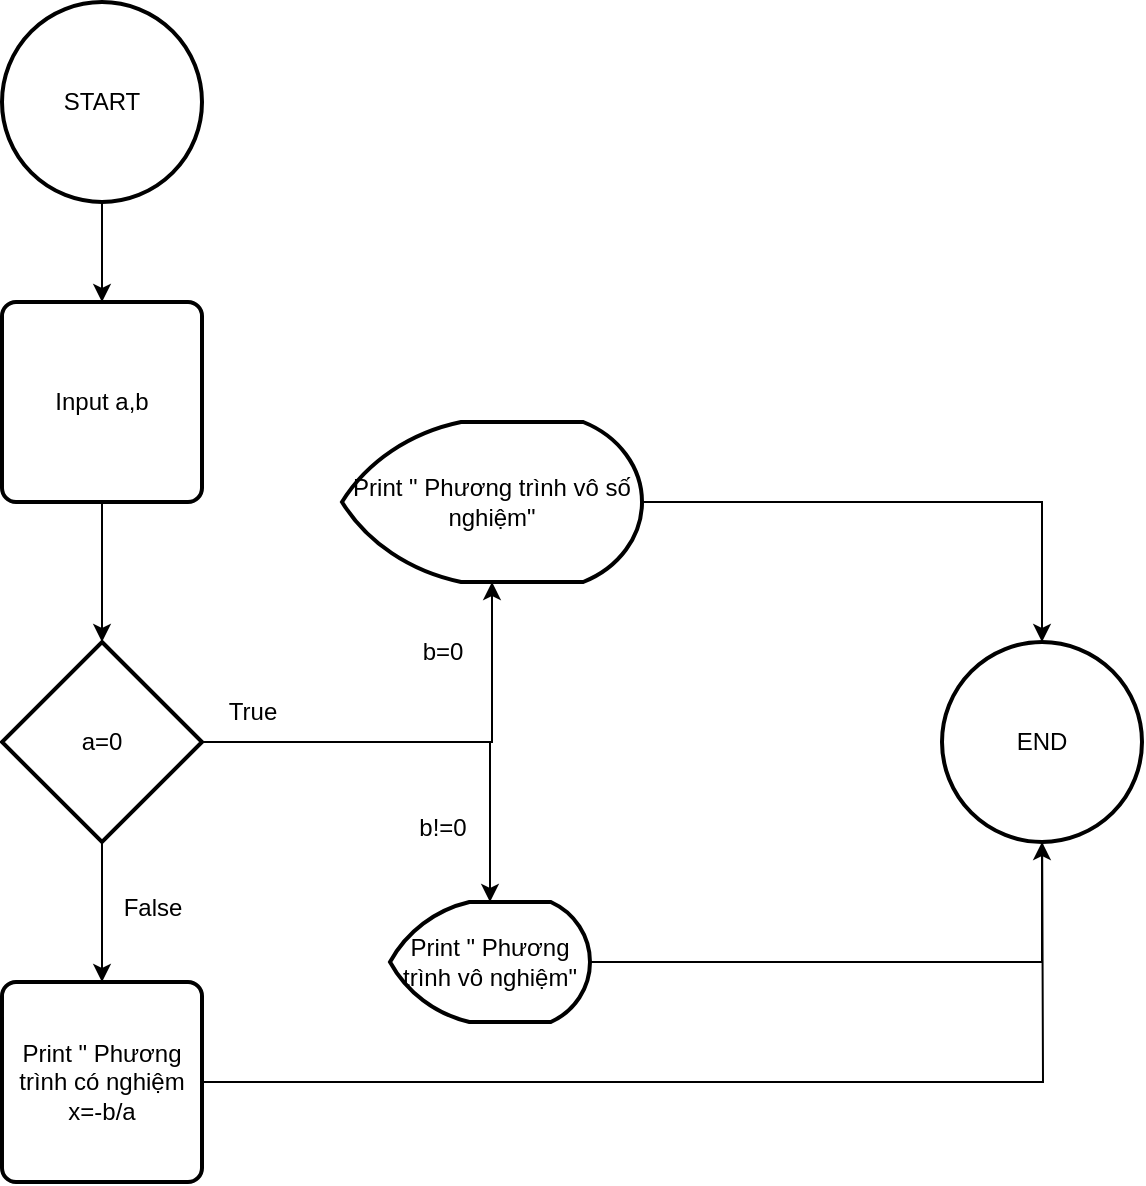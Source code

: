 <mxfile version="25.0.3">
  <diagram id="C5RBs43oDa-KdzZeNtuy" name="Page-1">
    <mxGraphModel dx="837" dy="487" grid="1" gridSize="10" guides="1" tooltips="1" connect="1" arrows="1" fold="1" page="1" pageScale="1" pageWidth="827" pageHeight="1169" math="0" shadow="0">
      <root>
        <mxCell id="WIyWlLk6GJQsqaUBKTNV-0" />
        <mxCell id="WIyWlLk6GJQsqaUBKTNV-1" parent="WIyWlLk6GJQsqaUBKTNV-0" />
        <mxCell id="5epUa7cd-4umci63JbzG-5" style="edgeStyle=orthogonalEdgeStyle;rounded=0;orthogonalLoop=1;jettySize=auto;html=1;entryX=0.5;entryY=0;entryDx=0;entryDy=0;" parent="WIyWlLk6GJQsqaUBKTNV-1" source="5epUa7cd-4umci63JbzG-2" target="5epUa7cd-4umci63JbzG-3" edge="1">
          <mxGeometry relative="1" as="geometry" />
        </mxCell>
        <mxCell id="5epUa7cd-4umci63JbzG-2" value="START" style="strokeWidth=2;html=1;shape=mxgraph.flowchart.start_2;whiteSpace=wrap;" parent="WIyWlLk6GJQsqaUBKTNV-1" vertex="1">
          <mxGeometry x="120" y="30" width="100" height="100" as="geometry" />
        </mxCell>
        <mxCell id="5epUa7cd-4umci63JbzG-6" style="edgeStyle=orthogonalEdgeStyle;rounded=0;orthogonalLoop=1;jettySize=auto;html=1;" parent="WIyWlLk6GJQsqaUBKTNV-1" source="5epUa7cd-4umci63JbzG-3" edge="1">
          <mxGeometry relative="1" as="geometry">
            <mxPoint x="170" y="350" as="targetPoint" />
          </mxGeometry>
        </mxCell>
        <mxCell id="5epUa7cd-4umci63JbzG-3" value="Input a,b" style="rounded=1;whiteSpace=wrap;html=1;absoluteArcSize=1;arcSize=14;strokeWidth=2;" parent="WIyWlLk6GJQsqaUBKTNV-1" vertex="1">
          <mxGeometry x="120" y="180" width="100" height="100" as="geometry" />
        </mxCell>
        <mxCell id="ImKiFWfxfrzRyenr_lD0-11" style="edgeStyle=orthogonalEdgeStyle;rounded=0;orthogonalLoop=1;jettySize=auto;html=1;" edge="1" parent="WIyWlLk6GJQsqaUBKTNV-1" source="ImKiFWfxfrzRyenr_lD0-0">
          <mxGeometry relative="1" as="geometry">
            <mxPoint x="170" y="520" as="targetPoint" />
          </mxGeometry>
        </mxCell>
        <mxCell id="ImKiFWfxfrzRyenr_lD0-0" value="a=0" style="strokeWidth=2;html=1;shape=mxgraph.flowchart.decision;whiteSpace=wrap;" vertex="1" parent="WIyWlLk6GJQsqaUBKTNV-1">
          <mxGeometry x="120" y="350" width="100" height="100" as="geometry" />
        </mxCell>
        <mxCell id="ImKiFWfxfrzRyenr_lD0-2" value="b=0" style="text;html=1;align=center;verticalAlign=middle;resizable=0;points=[];autosize=1;strokeColor=none;fillColor=none;" vertex="1" parent="WIyWlLk6GJQsqaUBKTNV-1">
          <mxGeometry x="320" y="340" width="40" height="30" as="geometry" />
        </mxCell>
        <mxCell id="ImKiFWfxfrzRyenr_lD0-3" value="Print &quot; Phương trình vô số nghiệm&quot;" style="strokeWidth=2;html=1;shape=mxgraph.flowchart.display;whiteSpace=wrap;" vertex="1" parent="WIyWlLk6GJQsqaUBKTNV-1">
          <mxGeometry x="290" y="240" width="150" height="80" as="geometry" />
        </mxCell>
        <mxCell id="ImKiFWfxfrzRyenr_lD0-4" style="edgeStyle=orthogonalEdgeStyle;rounded=0;orthogonalLoop=1;jettySize=auto;html=1;entryX=0.5;entryY=1;entryDx=0;entryDy=0;entryPerimeter=0;" edge="1" parent="WIyWlLk6GJQsqaUBKTNV-1" source="ImKiFWfxfrzRyenr_lD0-0" target="ImKiFWfxfrzRyenr_lD0-3">
          <mxGeometry relative="1" as="geometry" />
        </mxCell>
        <mxCell id="ImKiFWfxfrzRyenr_lD0-6" value="b!=0" style="text;html=1;align=center;verticalAlign=middle;resizable=0;points=[];autosize=1;strokeColor=none;fillColor=none;" vertex="1" parent="WIyWlLk6GJQsqaUBKTNV-1">
          <mxGeometry x="315" y="428" width="50" height="30" as="geometry" />
        </mxCell>
        <mxCell id="ImKiFWfxfrzRyenr_lD0-15" style="edgeStyle=orthogonalEdgeStyle;rounded=0;orthogonalLoop=1;jettySize=auto;html=1;" edge="1" parent="WIyWlLk6GJQsqaUBKTNV-1" source="ImKiFWfxfrzRyenr_lD0-7" target="ImKiFWfxfrzRyenr_lD0-16">
          <mxGeometry relative="1" as="geometry">
            <mxPoint x="640" y="430" as="targetPoint" />
          </mxGeometry>
        </mxCell>
        <mxCell id="ImKiFWfxfrzRyenr_lD0-7" value="Print &quot; Phương trình vô nghiệm&quot;" style="strokeWidth=2;html=1;shape=mxgraph.flowchart.display;whiteSpace=wrap;" vertex="1" parent="WIyWlLk6GJQsqaUBKTNV-1">
          <mxGeometry x="314" y="480" width="100" height="60" as="geometry" />
        </mxCell>
        <mxCell id="ImKiFWfxfrzRyenr_lD0-8" style="edgeStyle=orthogonalEdgeStyle;rounded=0;orthogonalLoop=1;jettySize=auto;html=1;entryX=0.5;entryY=0;entryDx=0;entryDy=0;entryPerimeter=0;" edge="1" parent="WIyWlLk6GJQsqaUBKTNV-1" source="ImKiFWfxfrzRyenr_lD0-0" target="ImKiFWfxfrzRyenr_lD0-7">
          <mxGeometry relative="1" as="geometry" />
        </mxCell>
        <mxCell id="ImKiFWfxfrzRyenr_lD0-10" value="True" style="text;html=1;align=center;verticalAlign=middle;resizable=0;points=[];autosize=1;strokeColor=none;fillColor=none;" vertex="1" parent="WIyWlLk6GJQsqaUBKTNV-1">
          <mxGeometry x="220" y="370" width="50" height="30" as="geometry" />
        </mxCell>
        <mxCell id="ImKiFWfxfrzRyenr_lD0-12" value="False" style="text;html=1;align=center;verticalAlign=middle;resizable=0;points=[];autosize=1;strokeColor=none;fillColor=none;" vertex="1" parent="WIyWlLk6GJQsqaUBKTNV-1">
          <mxGeometry x="170" y="468" width="50" height="30" as="geometry" />
        </mxCell>
        <mxCell id="ImKiFWfxfrzRyenr_lD0-14" style="edgeStyle=orthogonalEdgeStyle;rounded=0;orthogonalLoop=1;jettySize=auto;html=1;" edge="1" parent="WIyWlLk6GJQsqaUBKTNV-1" source="ImKiFWfxfrzRyenr_lD0-13">
          <mxGeometry relative="1" as="geometry">
            <mxPoint x="640" y="430" as="targetPoint" />
          </mxGeometry>
        </mxCell>
        <mxCell id="ImKiFWfxfrzRyenr_lD0-13" value="Print &quot; Phương trình có nghiệm x=-b/a" style="rounded=1;whiteSpace=wrap;html=1;absoluteArcSize=1;arcSize=14;strokeWidth=2;" vertex="1" parent="WIyWlLk6GJQsqaUBKTNV-1">
          <mxGeometry x="120" y="520" width="100" height="100" as="geometry" />
        </mxCell>
        <mxCell id="ImKiFWfxfrzRyenr_lD0-16" value="END" style="strokeWidth=2;html=1;shape=mxgraph.flowchart.start_2;whiteSpace=wrap;" vertex="1" parent="WIyWlLk6GJQsqaUBKTNV-1">
          <mxGeometry x="590" y="350" width="100" height="100" as="geometry" />
        </mxCell>
        <mxCell id="ImKiFWfxfrzRyenr_lD0-17" style="edgeStyle=orthogonalEdgeStyle;rounded=0;orthogonalLoop=1;jettySize=auto;html=1;entryX=0.5;entryY=0;entryDx=0;entryDy=0;entryPerimeter=0;" edge="1" parent="WIyWlLk6GJQsqaUBKTNV-1" source="ImKiFWfxfrzRyenr_lD0-3" target="ImKiFWfxfrzRyenr_lD0-16">
          <mxGeometry relative="1" as="geometry" />
        </mxCell>
      </root>
    </mxGraphModel>
  </diagram>
</mxfile>
